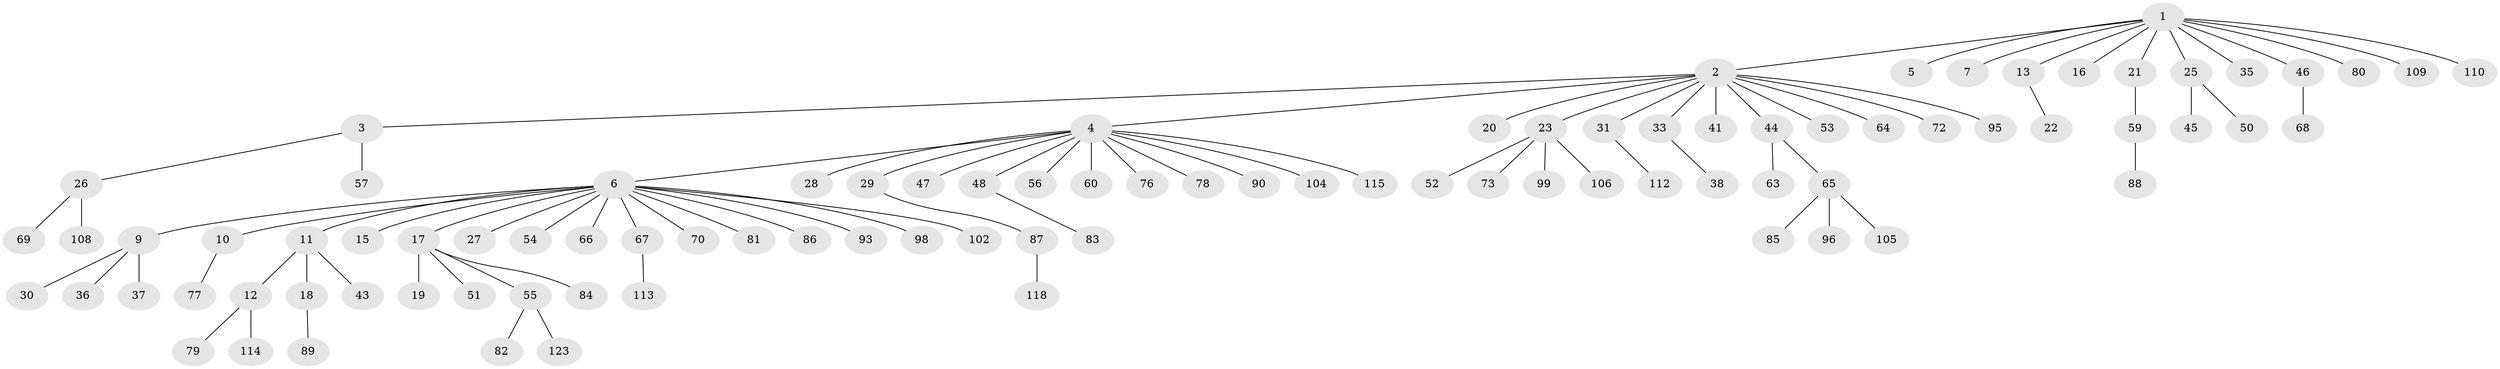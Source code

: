 // original degree distribution, {11: 0.007936507936507936, 14: 0.015873015873015872, 4: 0.031746031746031744, 1: 0.6666666666666666, 17: 0.007936507936507936, 5: 0.023809523809523808, 2: 0.15873015873015872, 3: 0.07142857142857142, 6: 0.015873015873015872}
// Generated by graph-tools (version 1.1) at 2025/11/02/27/25 16:11:13]
// undirected, 93 vertices, 92 edges
graph export_dot {
graph [start="1"]
  node [color=gray90,style=filled];
  1 [super="+14"];
  2 [super="+58"];
  3 [super="+32"];
  4 [super="+34"];
  5;
  6 [super="+8"];
  7;
  9 [super="+24"];
  10;
  11 [super="+71"];
  12 [super="+94"];
  13 [super="+97"];
  15;
  16;
  17 [super="+111"];
  18;
  19;
  20 [super="+61"];
  21;
  22;
  23 [super="+91"];
  25 [super="+39"];
  26 [super="+40"];
  27;
  28;
  29;
  30;
  31;
  33;
  35;
  36;
  37 [super="+125"];
  38 [super="+42"];
  41;
  43 [super="+92"];
  44 [super="+49"];
  45;
  46 [super="+74"];
  47;
  48 [super="+120"];
  50;
  51;
  52 [super="+119"];
  53 [super="+107"];
  54;
  55;
  56;
  57;
  59 [super="+75"];
  60 [super="+62"];
  63;
  64;
  65 [super="+124"];
  66;
  67 [super="+101"];
  68;
  69;
  70;
  72 [super="+122"];
  73;
  76;
  77 [super="+126"];
  78 [super="+117"];
  79;
  80;
  81;
  82 [super="+100"];
  83;
  84;
  85;
  86;
  87 [super="+103"];
  88;
  89;
  90;
  93;
  95;
  96;
  98;
  99;
  102;
  104;
  105 [super="+116"];
  106;
  108;
  109;
  110;
  112;
  113;
  114;
  115 [super="+121"];
  118;
  123;
  1 -- 2;
  1 -- 5;
  1 -- 7;
  1 -- 13;
  1 -- 16;
  1 -- 35;
  1 -- 46;
  1 -- 80;
  1 -- 109;
  1 -- 110;
  1 -- 21;
  1 -- 25;
  2 -- 3;
  2 -- 4;
  2 -- 20;
  2 -- 23;
  2 -- 31;
  2 -- 33;
  2 -- 41;
  2 -- 44;
  2 -- 53;
  2 -- 64;
  2 -- 72;
  2 -- 95;
  3 -- 26;
  3 -- 57;
  4 -- 6;
  4 -- 28;
  4 -- 29;
  4 -- 47;
  4 -- 48;
  4 -- 56;
  4 -- 60;
  4 -- 76;
  4 -- 78;
  4 -- 90;
  4 -- 104;
  4 -- 115;
  6 -- 9;
  6 -- 10;
  6 -- 11;
  6 -- 15;
  6 -- 17;
  6 -- 27;
  6 -- 54;
  6 -- 66;
  6 -- 67;
  6 -- 70;
  6 -- 81;
  6 -- 86;
  6 -- 93;
  6 -- 98;
  6 -- 102;
  9 -- 30;
  9 -- 36;
  9 -- 37;
  10 -- 77;
  11 -- 12;
  11 -- 18;
  11 -- 43;
  12 -- 79;
  12 -- 114;
  13 -- 22;
  17 -- 19;
  17 -- 51;
  17 -- 55;
  17 -- 84;
  18 -- 89;
  21 -- 59;
  23 -- 52;
  23 -- 73;
  23 -- 99;
  23 -- 106;
  25 -- 45;
  25 -- 50;
  26 -- 69;
  26 -- 108;
  29 -- 87;
  31 -- 112;
  33 -- 38;
  44 -- 63;
  44 -- 65;
  46 -- 68;
  48 -- 83;
  55 -- 82;
  55 -- 123;
  59 -- 88;
  65 -- 85;
  65 -- 96;
  65 -- 105;
  67 -- 113;
  87 -- 118;
}
